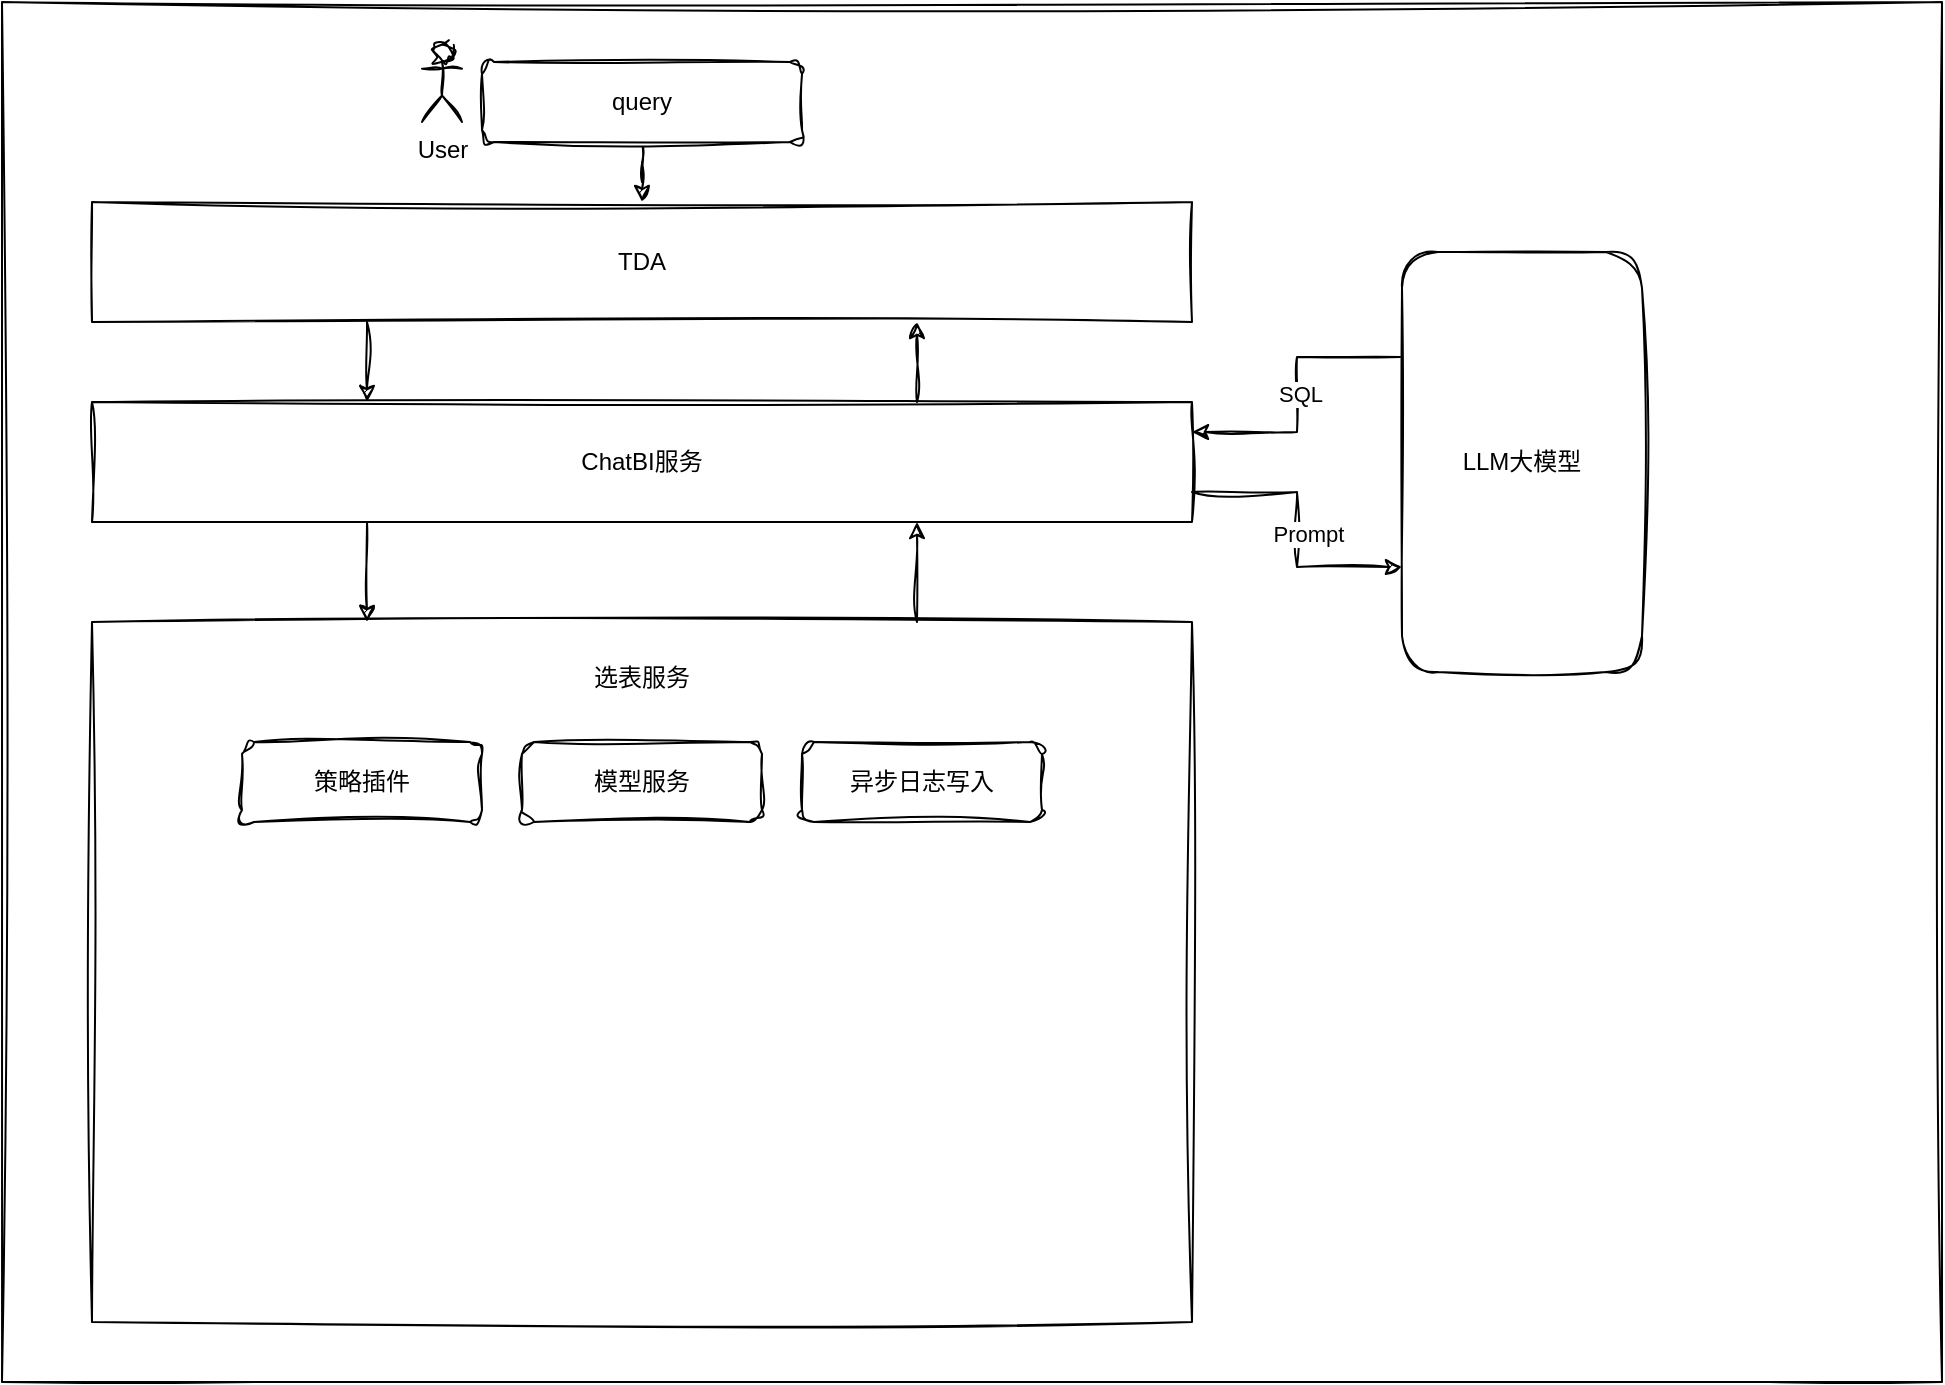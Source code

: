 <mxfile version="24.0.1" type="github">
  <diagram id="C5RBs43oDa-KdzZeNtuy" name="Page-1">
    <mxGraphModel dx="1434" dy="761" grid="1" gridSize="10" guides="1" tooltips="1" connect="1" arrows="1" fold="1" page="1" pageScale="1" pageWidth="827" pageHeight="1169" math="0" shadow="0">
      <root>
        <mxCell id="WIyWlLk6GJQsqaUBKTNV-0" />
        <mxCell id="WIyWlLk6GJQsqaUBKTNV-1" parent="WIyWlLk6GJQsqaUBKTNV-0" />
        <mxCell id="ebe6CAPBfRJyWC64Laac-6" value="" style="rounded=0;whiteSpace=wrap;html=1;sketch=1;hachureGap=4;jiggle=2;curveFitting=1;" vertex="1" parent="WIyWlLk6GJQsqaUBKTNV-1">
          <mxGeometry x="70" width="970" height="690" as="geometry" />
        </mxCell>
        <mxCell id="QnterGlmtUt3-5TKs0jL-2" style="edgeStyle=orthogonalEdgeStyle;rounded=0;sketch=1;hachureGap=4;jiggle=2;curveFitting=1;orthogonalLoop=1;jettySize=auto;html=1;exitX=0.5;exitY=1;exitDx=0;exitDy=0;" parent="WIyWlLk6GJQsqaUBKTNV-1" source="WIyWlLk6GJQsqaUBKTNV-3" target="QnterGlmtUt3-5TKs0jL-0" edge="1">
          <mxGeometry relative="1" as="geometry" />
        </mxCell>
        <mxCell id="WIyWlLk6GJQsqaUBKTNV-3" value="query" style="rounded=1;whiteSpace=wrap;html=1;fontSize=12;glass=0;strokeWidth=1;shadow=0;sketch=1;curveFitting=1;jiggle=2;" parent="WIyWlLk6GJQsqaUBKTNV-1" vertex="1">
          <mxGeometry x="310" y="30" width="160" height="40" as="geometry" />
        </mxCell>
        <mxCell id="QnterGlmtUt3-5TKs0jL-0" value="TDA" style="rounded=0;whiteSpace=wrap;html=1;sketch=1;hachureGap=4;jiggle=2;curveFitting=1;" parent="WIyWlLk6GJQsqaUBKTNV-1" vertex="1">
          <mxGeometry x="115" y="100" width="550" height="60" as="geometry" />
        </mxCell>
        <mxCell id="ebe6CAPBfRJyWC64Laac-16" style="edgeStyle=orthogonalEdgeStyle;rounded=0;sketch=1;hachureGap=4;jiggle=2;curveFitting=1;orthogonalLoop=1;jettySize=auto;html=1;exitX=1;exitY=0.75;exitDx=0;exitDy=0;entryX=0;entryY=0.75;entryDx=0;entryDy=0;" edge="1" parent="WIyWlLk6GJQsqaUBKTNV-1" source="QnterGlmtUt3-5TKs0jL-4" target="ebe6CAPBfRJyWC64Laac-14">
          <mxGeometry relative="1" as="geometry" />
        </mxCell>
        <mxCell id="ebe6CAPBfRJyWC64Laac-18" value="Prompt" style="edgeLabel;html=1;align=center;verticalAlign=middle;resizable=0;points=[];sketch=1;hachureGap=4;jiggle=2;curveFitting=1;" vertex="1" connectable="0" parent="ebe6CAPBfRJyWC64Laac-16">
          <mxGeometry x="0.03" y="5" relative="1" as="geometry">
            <mxPoint as="offset" />
          </mxGeometry>
        </mxCell>
        <mxCell id="QnterGlmtUt3-5TKs0jL-4" value="ChatBI服务" style="rounded=0;whiteSpace=wrap;html=1;sketch=1;hachureGap=4;jiggle=2;curveFitting=1;" parent="WIyWlLk6GJQsqaUBKTNV-1" vertex="1">
          <mxGeometry x="115" y="200" width="550" height="60" as="geometry" />
        </mxCell>
        <mxCell id="QnterGlmtUt3-5TKs0jL-6" value="&lt;div&gt;&lt;br&gt;&lt;/div&gt;选表服务" style="rounded=0;whiteSpace=wrap;html=1;sketch=1;hachureGap=4;jiggle=2;curveFitting=1;align=center;glass=0;shadow=0;textShadow=0;horizontal=1;verticalAlign=top;" parent="WIyWlLk6GJQsqaUBKTNV-1" vertex="1">
          <mxGeometry x="115" y="310" width="550" height="350" as="geometry" />
        </mxCell>
        <mxCell id="QnterGlmtUt3-5TKs0jL-9" style="edgeStyle=orthogonalEdgeStyle;rounded=0;sketch=1;hachureGap=4;jiggle=2;curveFitting=1;orthogonalLoop=1;jettySize=auto;html=1;exitX=0.75;exitY=0;exitDx=0;exitDy=0;entryX=0.75;entryY=1;entryDx=0;entryDy=0;" parent="WIyWlLk6GJQsqaUBKTNV-1" source="QnterGlmtUt3-5TKs0jL-4" target="QnterGlmtUt3-5TKs0jL-0" edge="1">
          <mxGeometry relative="1" as="geometry" />
        </mxCell>
        <mxCell id="QnterGlmtUt3-5TKs0jL-5" style="edgeStyle=orthogonalEdgeStyle;rounded=0;sketch=1;hachureGap=4;jiggle=2;curveFitting=1;orthogonalLoop=1;jettySize=auto;html=1;exitX=0.25;exitY=1;exitDx=0;exitDy=0;entryX=0.25;entryY=0;entryDx=0;entryDy=0;" parent="WIyWlLk6GJQsqaUBKTNV-1" source="QnterGlmtUt3-5TKs0jL-0" target="QnterGlmtUt3-5TKs0jL-4" edge="1">
          <mxGeometry relative="1" as="geometry" />
        </mxCell>
        <mxCell id="QnterGlmtUt3-5TKs0jL-8" style="edgeStyle=orthogonalEdgeStyle;rounded=0;sketch=1;hachureGap=4;jiggle=2;curveFitting=1;orthogonalLoop=1;jettySize=auto;html=1;exitX=0.75;exitY=0;exitDx=0;exitDy=0;entryX=0.75;entryY=1;entryDx=0;entryDy=0;" parent="WIyWlLk6GJQsqaUBKTNV-1" source="QnterGlmtUt3-5TKs0jL-6" target="QnterGlmtUt3-5TKs0jL-4" edge="1">
          <mxGeometry relative="1" as="geometry" />
        </mxCell>
        <mxCell id="QnterGlmtUt3-5TKs0jL-7" style="edgeStyle=orthogonalEdgeStyle;rounded=0;sketch=1;hachureGap=4;jiggle=2;curveFitting=1;orthogonalLoop=1;jettySize=auto;html=1;exitX=0.25;exitY=1;exitDx=0;exitDy=0;entryX=0.25;entryY=0;entryDx=0;entryDy=0;" parent="WIyWlLk6GJQsqaUBKTNV-1" source="QnterGlmtUt3-5TKs0jL-4" target="QnterGlmtUt3-5TKs0jL-6" edge="1">
          <mxGeometry relative="1" as="geometry" />
        </mxCell>
        <mxCell id="QnterGlmtUt3-5TKs0jL-11" value="User" style="shape=umlActor;verticalLabelPosition=bottom;verticalAlign=top;html=1;outlineConnect=0;sketch=1;hachureGap=4;jiggle=2;curveFitting=1;" parent="WIyWlLk6GJQsqaUBKTNV-1" vertex="1">
          <mxGeometry x="280" y="20" width="20" height="40" as="geometry" />
        </mxCell>
        <mxCell id="ebe6CAPBfRJyWC64Laac-0" value="模型服务" style="rounded=1;whiteSpace=wrap;html=1;sketch=1;hachureGap=4;jiggle=2;curveFitting=1;" vertex="1" parent="WIyWlLk6GJQsqaUBKTNV-1">
          <mxGeometry x="330" y="370" width="120" height="40" as="geometry" />
        </mxCell>
        <mxCell id="ebe6CAPBfRJyWC64Laac-2" value="策略插件" style="rounded=1;whiteSpace=wrap;html=1;sketch=1;hachureGap=4;jiggle=2;curveFitting=1;" vertex="1" parent="WIyWlLk6GJQsqaUBKTNV-1">
          <mxGeometry x="190" y="370" width="120" height="40" as="geometry" />
        </mxCell>
        <mxCell id="ebe6CAPBfRJyWC64Laac-3" value="异步日志写入" style="rounded=1;whiteSpace=wrap;html=1;sketch=1;hachureGap=4;jiggle=2;curveFitting=1;" vertex="1" parent="WIyWlLk6GJQsqaUBKTNV-1">
          <mxGeometry x="470" y="370" width="120" height="40" as="geometry" />
        </mxCell>
        <mxCell id="ebe6CAPBfRJyWC64Laac-17" style="edgeStyle=orthogonalEdgeStyle;rounded=0;sketch=1;hachureGap=4;jiggle=2;curveFitting=1;orthogonalLoop=1;jettySize=auto;html=1;exitX=0;exitY=0.25;exitDx=0;exitDy=0;entryX=1;entryY=0.25;entryDx=0;entryDy=0;" edge="1" parent="WIyWlLk6GJQsqaUBKTNV-1" source="ebe6CAPBfRJyWC64Laac-14" target="QnterGlmtUt3-5TKs0jL-4">
          <mxGeometry relative="1" as="geometry" />
        </mxCell>
        <mxCell id="ebe6CAPBfRJyWC64Laac-19" value="SQL" style="edgeLabel;html=1;align=center;verticalAlign=middle;resizable=0;points=[];sketch=1;hachureGap=4;jiggle=2;curveFitting=1;" vertex="1" connectable="0" parent="ebe6CAPBfRJyWC64Laac-17">
          <mxGeometry x="-0.008" y="1" relative="1" as="geometry">
            <mxPoint as="offset" />
          </mxGeometry>
        </mxCell>
        <mxCell id="ebe6CAPBfRJyWC64Laac-14" value="LLM大模型" style="rounded=1;whiteSpace=wrap;html=1;sketch=1;hachureGap=4;jiggle=2;curveFitting=1;" vertex="1" parent="WIyWlLk6GJQsqaUBKTNV-1">
          <mxGeometry x="770" y="125" width="120" height="210" as="geometry" />
        </mxCell>
      </root>
    </mxGraphModel>
  </diagram>
</mxfile>
